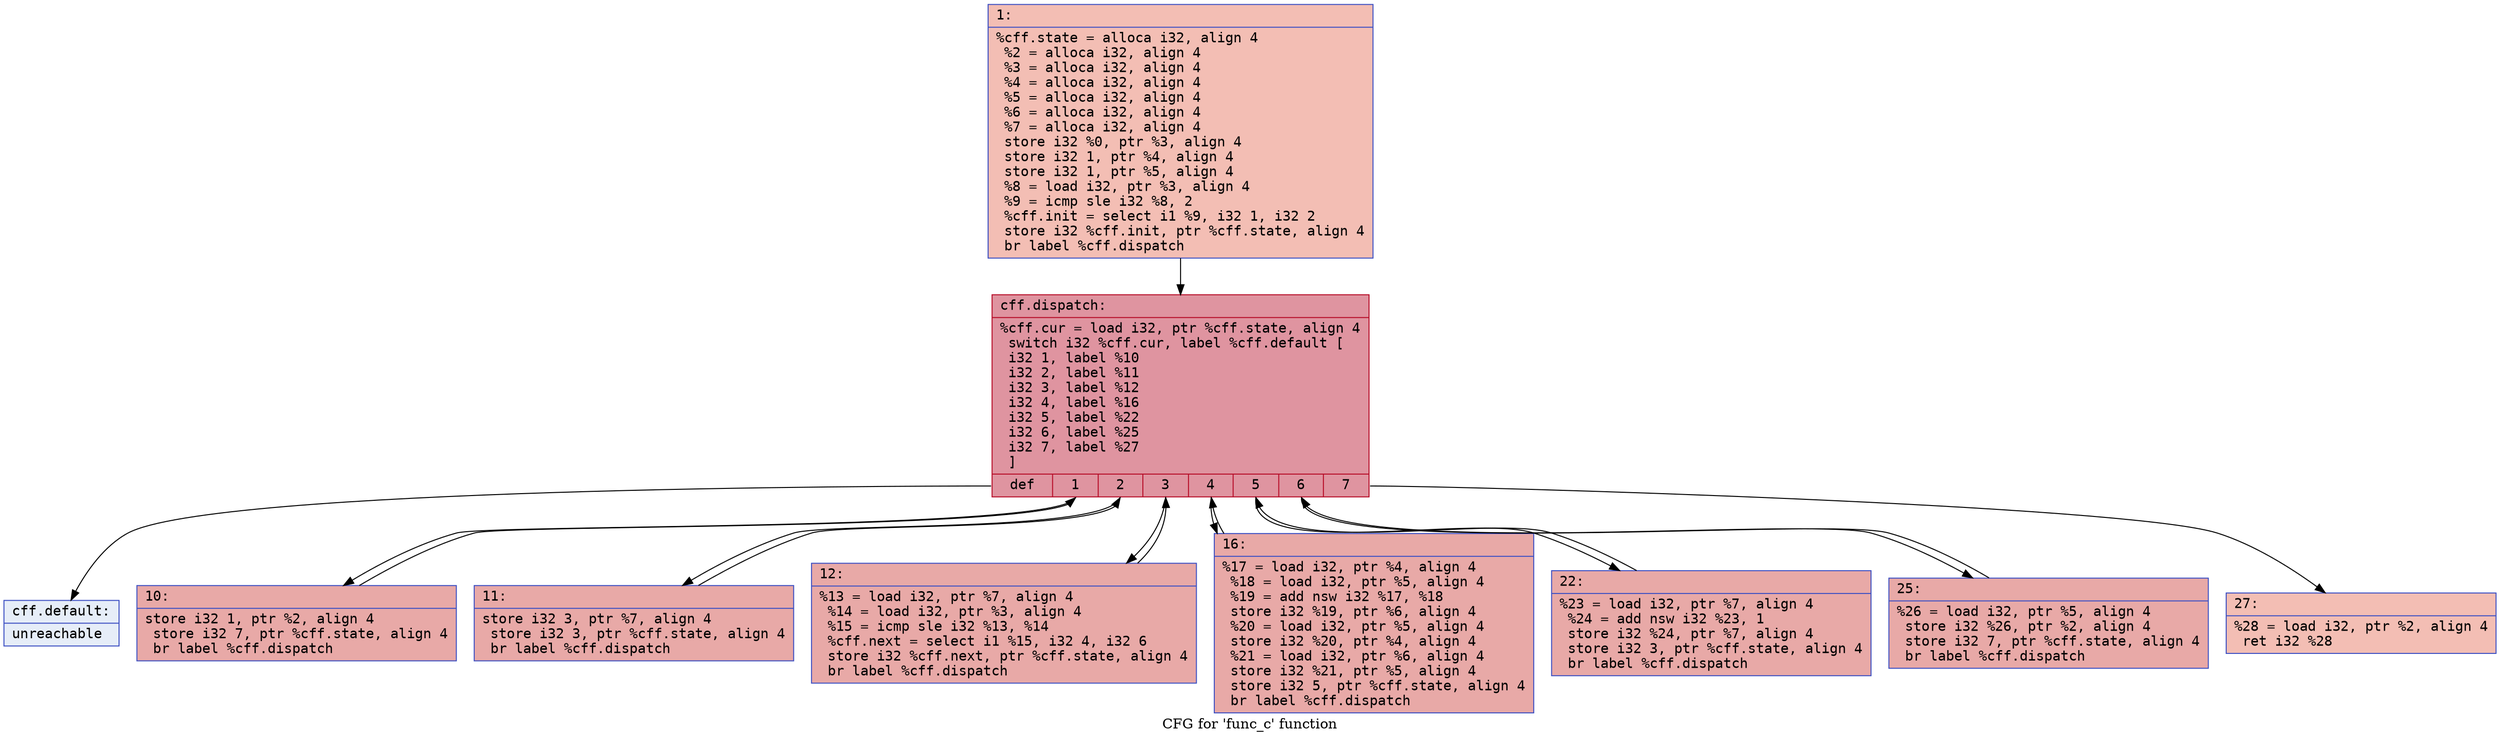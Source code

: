 digraph "CFG for 'func_c' function" {
	label="CFG for 'func_c' function";

	Node0x58e25a65c230 [shape=record,color="#3d50c3ff", style=filled, fillcolor="#e36c5570" fontname="Courier",label="{1:\l|  %cff.state = alloca i32, align 4\l  %2 = alloca i32, align 4\l  %3 = alloca i32, align 4\l  %4 = alloca i32, align 4\l  %5 = alloca i32, align 4\l  %6 = alloca i32, align 4\l  %7 = alloca i32, align 4\l  store i32 %0, ptr %3, align 4\l  store i32 1, ptr %4, align 4\l  store i32 1, ptr %5, align 4\l  %8 = load i32, ptr %3, align 4\l  %9 = icmp sle i32 %8, 2\l  %cff.init = select i1 %9, i32 1, i32 2\l  store i32 %cff.init, ptr %cff.state, align 4\l  br label %cff.dispatch\l}"];
	Node0x58e25a65c230 -> Node0x58e25a66d690;
	Node0x58e25a65c880 [shape=record,color="#3d50c3ff", style=filled, fillcolor="#ca3b3770" fontname="Courier",label="{10:\l|  store i32 1, ptr %2, align 4\l  store i32 7, ptr %cff.state, align 4\l  br label %cff.dispatch\l}"];
	Node0x58e25a65c880 -> Node0x58e25a66d690;
	Node0x58e25a65c8e0 [shape=record,color="#3d50c3ff", style=filled, fillcolor="#ca3b3770" fontname="Courier",label="{11:\l|  store i32 3, ptr %7, align 4\l  store i32 3, ptr %cff.state, align 4\l  br label %cff.dispatch\l}"];
	Node0x58e25a65c8e0 -> Node0x58e25a66d690;
	Node0x58e25a65cc70 [shape=record,color="#3d50c3ff", style=filled, fillcolor="#ca3b3770" fontname="Courier",label="{12:\l|  %13 = load i32, ptr %7, align 4\l  %14 = load i32, ptr %3, align 4\l  %15 = icmp sle i32 %13, %14\l  %cff.next = select i1 %15, i32 4, i32 6\l  store i32 %cff.next, ptr %cff.state, align 4\l  br label %cff.dispatch\l}"];
	Node0x58e25a65cc70 -> Node0x58e25a66d690;
	Node0x58e25a65ced0 [shape=record,color="#3d50c3ff", style=filled, fillcolor="#ca3b3770" fontname="Courier",label="{16:\l|  %17 = load i32, ptr %4, align 4\l  %18 = load i32, ptr %5, align 4\l  %19 = add nsw i32 %17, %18\l  store i32 %19, ptr %6, align 4\l  %20 = load i32, ptr %5, align 4\l  store i32 %20, ptr %4, align 4\l  %21 = load i32, ptr %6, align 4\l  store i32 %21, ptr %5, align 4\l  store i32 5, ptr %cff.state, align 4\l  br label %cff.dispatch\l}"];
	Node0x58e25a65ced0 -> Node0x58e25a66d690;
	Node0x58e25a65d4f0 [shape=record,color="#3d50c3ff", style=filled, fillcolor="#ca3b3770" fontname="Courier",label="{22:\l|  %23 = load i32, ptr %7, align 4\l  %24 = add nsw i32 %23, 1\l  store i32 %24, ptr %7, align 4\l  store i32 3, ptr %cff.state, align 4\l  br label %cff.dispatch\l}"];
	Node0x58e25a65d4f0 -> Node0x58e25a66d690;
	Node0x58e25a65cf30 [shape=record,color="#3d50c3ff", style=filled, fillcolor="#ca3b3770" fontname="Courier",label="{25:\l|  %26 = load i32, ptr %5, align 4\l  store i32 %26, ptr %2, align 4\l  store i32 7, ptr %cff.state, align 4\l  br label %cff.dispatch\l}"];
	Node0x58e25a65cf30 -> Node0x58e25a66d690;
	Node0x58e25a65cad0 [shape=record,color="#3d50c3ff", style=filled, fillcolor="#e36c5570" fontname="Courier",label="{27:\l|  %28 = load i32, ptr %2, align 4\l  ret i32 %28\l}"];
	Node0x58e25a66d690 [shape=record,color="#b70d28ff", style=filled, fillcolor="#b70d2870" fontname="Courier",label="{cff.dispatch:\l|  %cff.cur = load i32, ptr %cff.state, align 4\l  switch i32 %cff.cur, label %cff.default [\l    i32 1, label %10\l    i32 2, label %11\l    i32 3, label %12\l    i32 4, label %16\l    i32 5, label %22\l    i32 6, label %25\l    i32 7, label %27\l  ]\l|{<s0>def|<s1>1|<s2>2|<s3>3|<s4>4|<s5>5|<s6>6|<s7>7}}"];
	Node0x58e25a66d690:s0 -> Node0x58e25a66d720;
	Node0x58e25a66d690:s1 -> Node0x58e25a65c880;
	Node0x58e25a66d690:s2 -> Node0x58e25a65c8e0;
	Node0x58e25a66d690:s3 -> Node0x58e25a65cc70;
	Node0x58e25a66d690:s4 -> Node0x58e25a65ced0;
	Node0x58e25a66d690:s5 -> Node0x58e25a65d4f0;
	Node0x58e25a66d690:s6 -> Node0x58e25a65cf30;
	Node0x58e25a66d690:s7 -> Node0x58e25a65cad0;
	Node0x58e25a66d720 [shape=record,color="#3d50c3ff", style=filled, fillcolor="#c7d7f070" fontname="Courier",label="{cff.default:\l|  unreachable\l}"];
}

